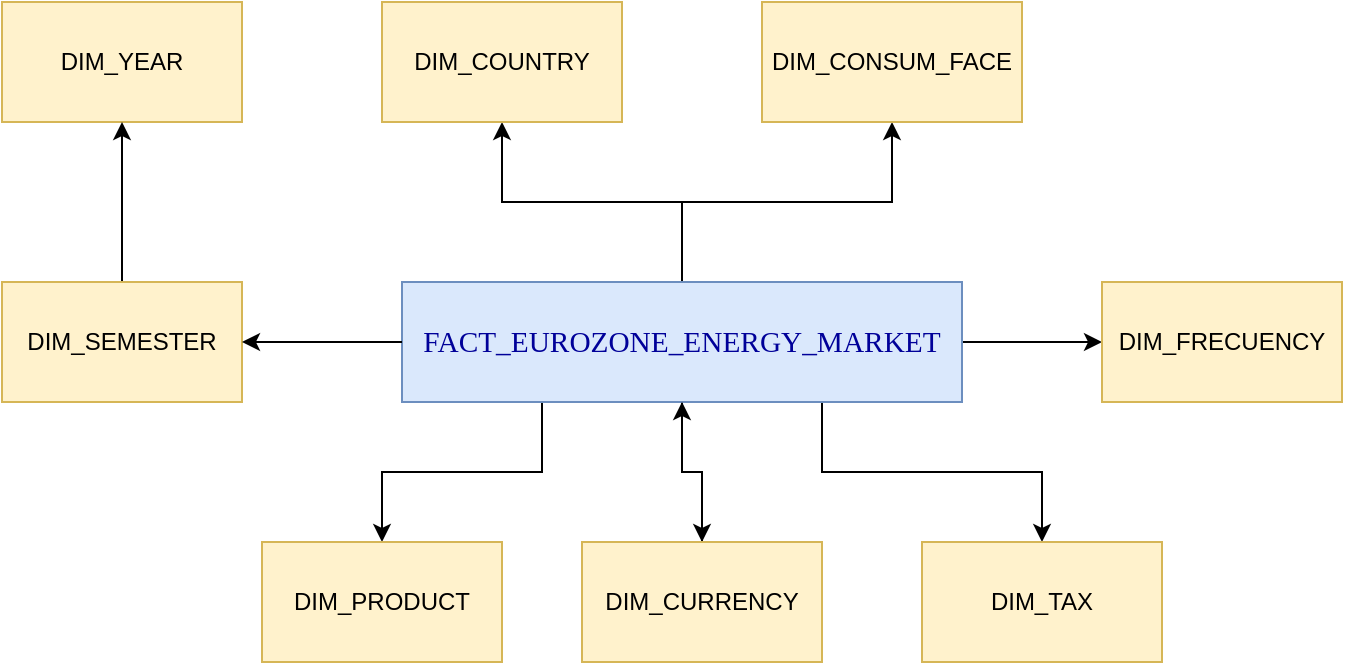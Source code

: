 <mxfile version="21.1.4" type="github">
  <diagram name="Page-1" id="b520641d-4fe3-3701-9064-5fc419738815">
    <mxGraphModel dx="809" dy="1093" grid="1" gridSize="10" guides="1" tooltips="1" connect="1" arrows="1" fold="1" page="1" pageScale="1" pageWidth="1100" pageHeight="850" background="none" math="0" shadow="0">
      <root>
        <mxCell id="0" />
        <mxCell id="1" parent="0" />
        <mxCell id="KIp2aV7xLpXJAXzvauBi-11" value="" style="edgeStyle=orthogonalEdgeStyle;rounded=0;orthogonalLoop=1;jettySize=auto;html=1;" parent="1" source="KIp2aV7xLpXJAXzvauBi-1" target="KIp2aV7xLpXJAXzvauBi-4" edge="1">
          <mxGeometry relative="1" as="geometry" />
        </mxCell>
        <mxCell id="KIp2aV7xLpXJAXzvauBi-12" value="" style="edgeStyle=orthogonalEdgeStyle;rounded=0;orthogonalLoop=1;jettySize=auto;html=1;" parent="1" source="KIp2aV7xLpXJAXzvauBi-1" target="KIp2aV7xLpXJAXzvauBi-5" edge="1">
          <mxGeometry relative="1" as="geometry" />
        </mxCell>
        <mxCell id="KIp2aV7xLpXJAXzvauBi-13" style="edgeStyle=orthogonalEdgeStyle;rounded=0;orthogonalLoop=1;jettySize=auto;html=1;exitX=0.25;exitY=1;exitDx=0;exitDy=0;entryX=0.5;entryY=0;entryDx=0;entryDy=0;" parent="1" source="KIp2aV7xLpXJAXzvauBi-1" target="KIp2aV7xLpXJAXzvauBi-6" edge="1">
          <mxGeometry relative="1" as="geometry" />
        </mxCell>
        <mxCell id="apRsG00ZB7e_5AQPcad8-3" value="" style="edgeStyle=orthogonalEdgeStyle;rounded=0;orthogonalLoop=1;jettySize=auto;html=1;" edge="1" parent="1" source="KIp2aV7xLpXJAXzvauBi-1" target="KIp2aV7xLpXJAXzvauBi-7">
          <mxGeometry relative="1" as="geometry" />
        </mxCell>
        <mxCell id="apRsG00ZB7e_5AQPcad8-4" value="" style="edgeStyle=orthogonalEdgeStyle;rounded=0;orthogonalLoop=1;jettySize=auto;html=1;" edge="1" parent="1" source="KIp2aV7xLpXJAXzvauBi-1" target="apRsG00ZB7e_5AQPcad8-2">
          <mxGeometry relative="1" as="geometry" />
        </mxCell>
        <mxCell id="apRsG00ZB7e_5AQPcad8-6" style="edgeStyle=orthogonalEdgeStyle;rounded=0;orthogonalLoop=1;jettySize=auto;html=1;exitX=0.75;exitY=1;exitDx=0;exitDy=0;" edge="1" parent="1" source="KIp2aV7xLpXJAXzvauBi-1" target="apRsG00ZB7e_5AQPcad8-1">
          <mxGeometry relative="1" as="geometry" />
        </mxCell>
        <mxCell id="KIp2aV7xLpXJAXzvauBi-1" value="&lt;div style=&quot;caret-color: rgb(0, 0, 0); color: rgb(0, 0, 0); font-style: normal; font-variant-caps: normal; font-weight: 400; letter-spacing: normal; text-align: start; text-indent: 0px; text-transform: none; word-spacing: 0px; -webkit-text-stroke-width: 0px; text-decoration: none;&quot; title=&quot;Page 7&quot; class=&quot;page&quot;&gt;&lt;div class=&quot;layoutArea&quot;&gt;&lt;div class=&quot;column&quot;&gt;&lt;p&gt;&lt;span style=&quot;font-size: 11pt; font-family: ArialMT; color: rgb(0, 0, 153);&quot;&gt;FACT_EUROZONE_ENERGY_MARKET&lt;/span&gt;&lt;/p&gt;&lt;/div&gt;&lt;/div&gt;&lt;/div&gt;" style="rounded=0;whiteSpace=wrap;html=1;fillColor=#dae8fc;strokeColor=#6c8ebf;" parent="1" vertex="1">
          <mxGeometry x="290" y="420" width="280" height="60" as="geometry" />
        </mxCell>
        <mxCell id="KIp2aV7xLpXJAXzvauBi-2" value="DIM_YEAR" style="rounded=0;whiteSpace=wrap;html=1;fillColor=#fff2cc;strokeColor=#d6b656;" parent="1" vertex="1">
          <mxGeometry x="90" y="280" width="120" height="60" as="geometry" />
        </mxCell>
        <mxCell id="KIp2aV7xLpXJAXzvauBi-10" value="" style="edgeStyle=orthogonalEdgeStyle;rounded=0;orthogonalLoop=1;jettySize=auto;html=1;" parent="1" source="KIp2aV7xLpXJAXzvauBi-3" target="KIp2aV7xLpXJAXzvauBi-2" edge="1">
          <mxGeometry relative="1" as="geometry" />
        </mxCell>
        <mxCell id="KIp2aV7xLpXJAXzvauBi-3" value="DIM_SEMESTER" style="rounded=0;whiteSpace=wrap;html=1;fillColor=#fff2cc;strokeColor=#d6b656;" parent="1" vertex="1">
          <mxGeometry x="90" y="420" width="120" height="60" as="geometry" />
        </mxCell>
        <mxCell id="KIp2aV7xLpXJAXzvauBi-4" value="DIM_COUNTRY" style="rounded=0;whiteSpace=wrap;html=1;fillColor=#fff2cc;strokeColor=#d6b656;" parent="1" vertex="1">
          <mxGeometry x="280" y="280" width="120" height="60" as="geometry" />
        </mxCell>
        <mxCell id="KIp2aV7xLpXJAXzvauBi-5" value="DIM_CONSUM_FACE" style="rounded=0;whiteSpace=wrap;html=1;fillColor=#fff2cc;strokeColor=#d6b656;" parent="1" vertex="1">
          <mxGeometry x="470" y="280" width="130" height="60" as="geometry" />
        </mxCell>
        <mxCell id="KIp2aV7xLpXJAXzvauBi-6" value="DIM_PRODUCT" style="rounded=0;whiteSpace=wrap;html=1;fillColor=#fff2cc;strokeColor=#d6b656;" parent="1" vertex="1">
          <mxGeometry x="220" y="550" width="120" height="60" as="geometry" />
        </mxCell>
        <mxCell id="KIp2aV7xLpXJAXzvauBi-7" value="DIM_FRECUENCY" style="rounded=0;whiteSpace=wrap;html=1;fillColor=#fff2cc;strokeColor=#d6b656;" parent="1" vertex="1">
          <mxGeometry x="640" y="420" width="120" height="60" as="geometry" />
        </mxCell>
        <mxCell id="KIp2aV7xLpXJAXzvauBi-8" value="" style="endArrow=classic;html=1;rounded=0;entryX=1;entryY=0.5;entryDx=0;entryDy=0;" parent="1" target="KIp2aV7xLpXJAXzvauBi-3" edge="1">
          <mxGeometry width="50" height="50" relative="1" as="geometry">
            <mxPoint x="290" y="450" as="sourcePoint" />
            <mxPoint x="340" y="400" as="targetPoint" />
          </mxGeometry>
        </mxCell>
        <mxCell id="apRsG00ZB7e_5AQPcad8-1" value="DIM_TAX" style="rounded=0;whiteSpace=wrap;html=1;fillColor=#fff2cc;strokeColor=#d6b656;" vertex="1" parent="1">
          <mxGeometry x="550" y="550" width="120" height="60" as="geometry" />
        </mxCell>
        <mxCell id="apRsG00ZB7e_5AQPcad8-5" value="" style="edgeStyle=orthogonalEdgeStyle;rounded=0;orthogonalLoop=1;jettySize=auto;html=1;" edge="1" parent="1" source="apRsG00ZB7e_5AQPcad8-2" target="KIp2aV7xLpXJAXzvauBi-1">
          <mxGeometry relative="1" as="geometry" />
        </mxCell>
        <mxCell id="apRsG00ZB7e_5AQPcad8-2" value="DIM_CURRENCY" style="rounded=0;whiteSpace=wrap;html=1;fillColor=#fff2cc;strokeColor=#d6b656;" vertex="1" parent="1">
          <mxGeometry x="380" y="550" width="120" height="60" as="geometry" />
        </mxCell>
      </root>
    </mxGraphModel>
  </diagram>
</mxfile>

